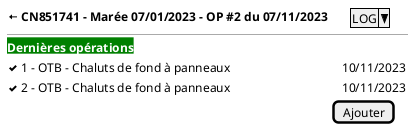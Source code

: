 @startsalt
{
 {

   { <b><&arrow-left> CN851741 - Marée 07/01/2023 - OP #2 du 07/11/2023   |  . | . | . | . | ^LOG^}
--
<back:green><b><font color=white>Dernières opérations | .
{ <&check> 1 - OTB - Chaluts de fond à panneaux | . | . | . |. |. |. |. |. |. |. |. |. |. |. |. |. |. |. |. |. | . | 10/11/2023 }
{ <&check> 2 - OTB - Chaluts de fond à panneaux | . | . | . | . | . | . | . | . | . | . | . | . | . | . | . | . | . | . | . | . | . | 10/11/2023 }
{ . | . | . | . | . | . | . | . | . |. |. |. |. |. |. |. |. |. |. |. |. |. |. |. |. |. |. |. |. |. |. |. |. |. |. |. |. |. |. |. |. |. |. |. |. |. |. |. |. |. |. |. |. |. |. |. |. |. |. |. |. |. |[Ajouter]}
    }
}
@endsalt


